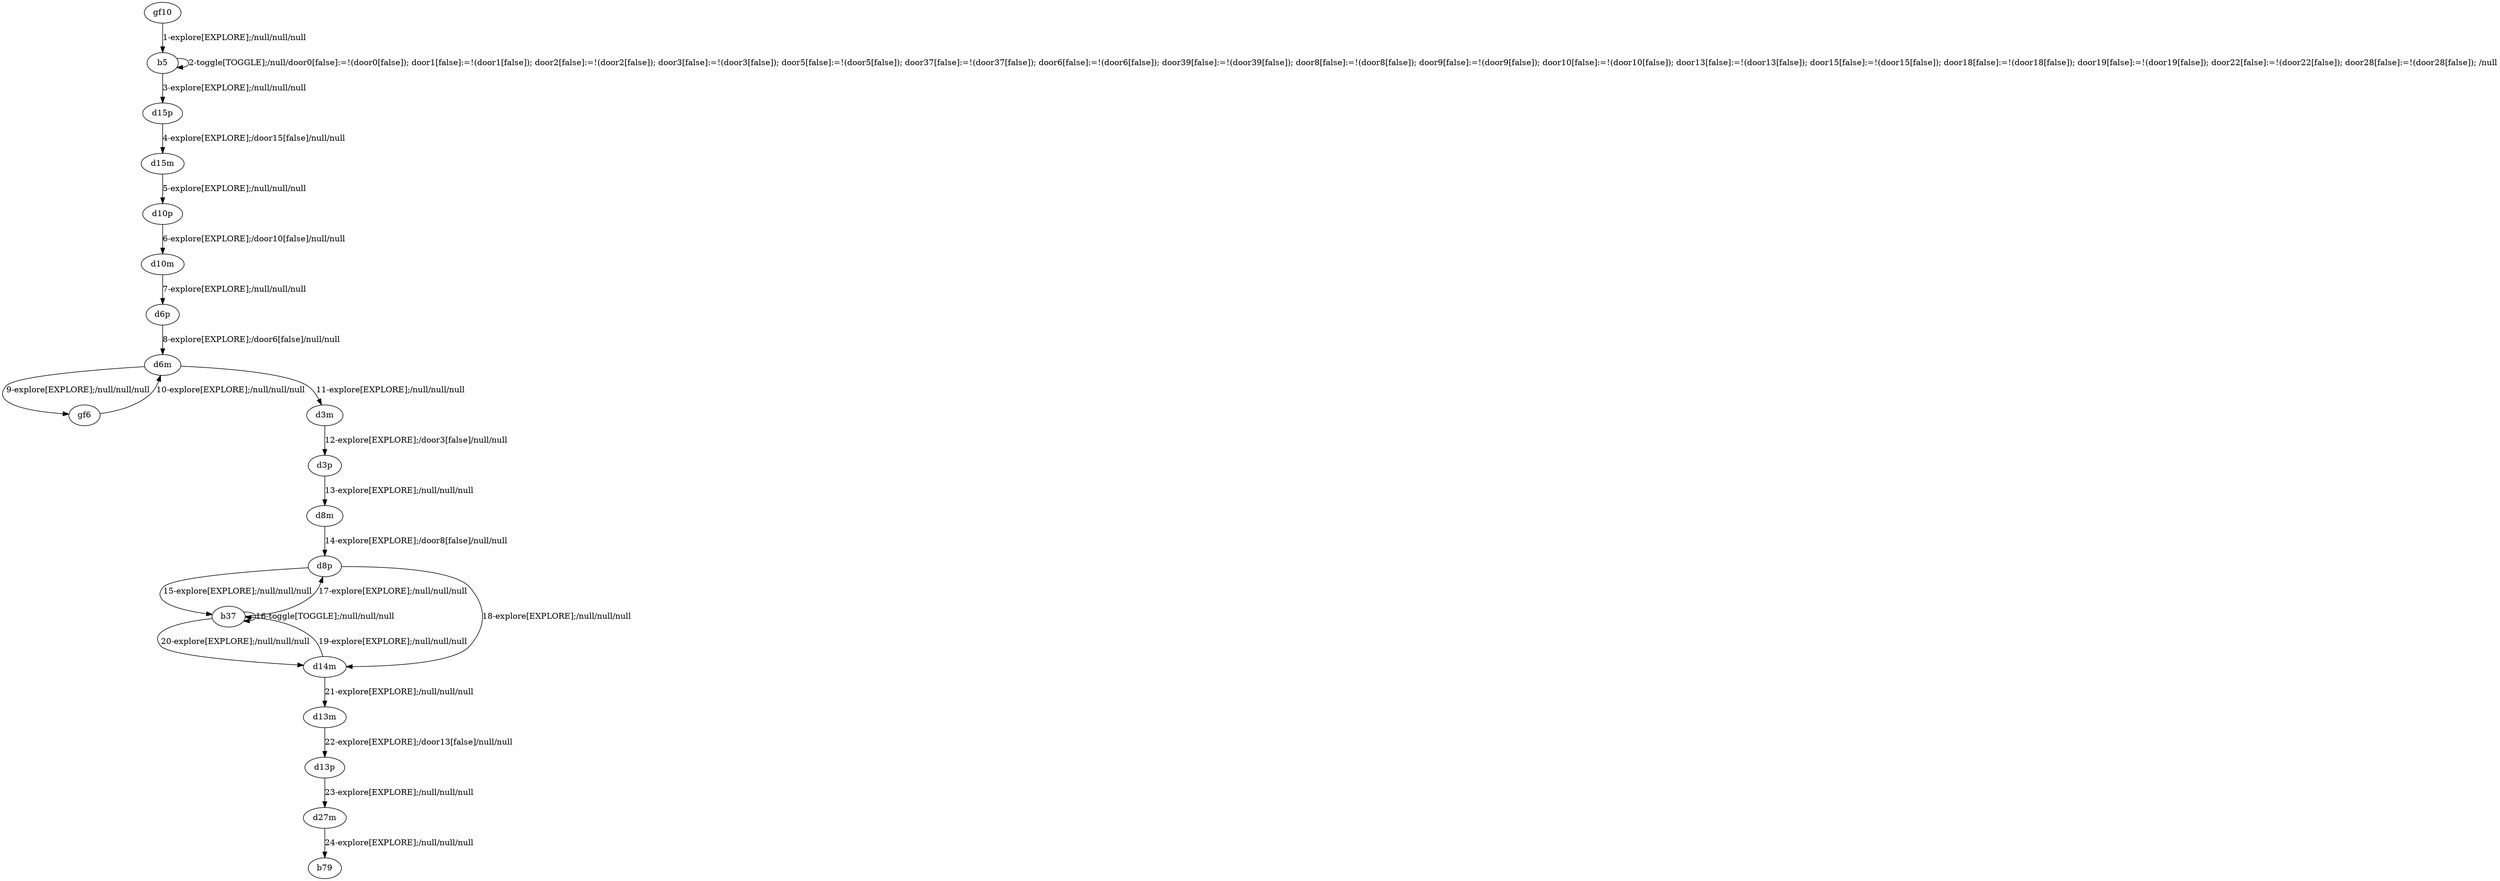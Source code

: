 # Total number of goals covered by this test: 1
# d27m --> b79

digraph g {
"gf10" -> "b5" [label = "1-explore[EXPLORE];/null/null/null"];
"b5" -> "b5" [label = "2-toggle[TOGGLE];/null/door0[false]:=!(door0[false]); door1[false]:=!(door1[false]); door2[false]:=!(door2[false]); door3[false]:=!(door3[false]); door5[false]:=!(door5[false]); door37[false]:=!(door37[false]); door6[false]:=!(door6[false]); door39[false]:=!(door39[false]); door8[false]:=!(door8[false]); door9[false]:=!(door9[false]); door10[false]:=!(door10[false]); door13[false]:=!(door13[false]); door15[false]:=!(door15[false]); door18[false]:=!(door18[false]); door19[false]:=!(door19[false]); door22[false]:=!(door22[false]); door28[false]:=!(door28[false]); /null"];
"b5" -> "d15p" [label = "3-explore[EXPLORE];/null/null/null"];
"d15p" -> "d15m" [label = "4-explore[EXPLORE];/door15[false]/null/null"];
"d15m" -> "d10p" [label = "5-explore[EXPLORE];/null/null/null"];
"d10p" -> "d10m" [label = "6-explore[EXPLORE];/door10[false]/null/null"];
"d10m" -> "d6p" [label = "7-explore[EXPLORE];/null/null/null"];
"d6p" -> "d6m" [label = "8-explore[EXPLORE];/door6[false]/null/null"];
"d6m" -> "gf6" [label = "9-explore[EXPLORE];/null/null/null"];
"gf6" -> "d6m" [label = "10-explore[EXPLORE];/null/null/null"];
"d6m" -> "d3m" [label = "11-explore[EXPLORE];/null/null/null"];
"d3m" -> "d3p" [label = "12-explore[EXPLORE];/door3[false]/null/null"];
"d3p" -> "d8m" [label = "13-explore[EXPLORE];/null/null/null"];
"d8m" -> "d8p" [label = "14-explore[EXPLORE];/door8[false]/null/null"];
"d8p" -> "b37" [label = "15-explore[EXPLORE];/null/null/null"];
"b37" -> "b37" [label = "16-toggle[TOGGLE];/null/null/null"];
"b37" -> "d8p" [label = "17-explore[EXPLORE];/null/null/null"];
"d8p" -> "d14m" [label = "18-explore[EXPLORE];/null/null/null"];
"d14m" -> "b37" [label = "19-explore[EXPLORE];/null/null/null"];
"b37" -> "d14m" [label = "20-explore[EXPLORE];/null/null/null"];
"d14m" -> "d13m" [label = "21-explore[EXPLORE];/null/null/null"];
"d13m" -> "d13p" [label = "22-explore[EXPLORE];/door13[false]/null/null"];
"d13p" -> "d27m" [label = "23-explore[EXPLORE];/null/null/null"];
"d27m" -> "b79" [label = "24-explore[EXPLORE];/null/null/null"];
}
